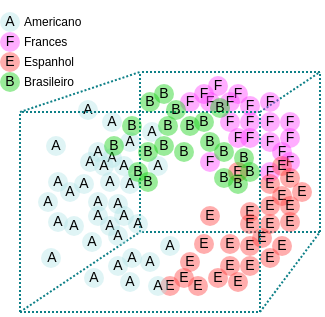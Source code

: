 <mxfile version="13.1.5" type="github">
  <diagram id="vIyfRkFqyBSCbGP6b9RL" name="Page-1">
    <mxGraphModel dx="289" dy="164" grid="1" gridSize="10" guides="1" tooltips="1" connect="1" arrows="1" fold="1" page="1" pageScale="1" pageWidth="827" pageHeight="1169" math="0" shadow="0">
      <root>
        <mxCell id="0" />
        <mxCell id="1" parent="0" />
        <mxCell id="5Xf0QpiWQxK2mgK0G_hX-8" value="" style="endArrow=none;dashed=1;html=1;jumpSize=11;fillColor=#b0e3e6;strokeColor=#0e8088;dashPattern=1 1;strokeWidth=1;" parent="1" edge="1">
          <mxGeometry width="50" height="50" relative="1" as="geometry">
            <mxPoint x="450" y="220" as="sourcePoint" />
            <mxPoint x="450" y="140" as="targetPoint" />
          </mxGeometry>
        </mxCell>
        <mxCell id="5Xf0QpiWQxK2mgK0G_hX-2" value="" style="endArrow=none;dashed=1;html=1;jumpSize=11;fillColor=#b0e3e6;strokeColor=#0e8088;dashPattern=1 1;strokeWidth=1;" parent="1" edge="1">
          <mxGeometry width="50" height="50" relative="1" as="geometry">
            <mxPoint x="390" y="260" as="sourcePoint" />
            <mxPoint x="510" y="260" as="targetPoint" />
          </mxGeometry>
        </mxCell>
        <mxCell id="5Xf0QpiWQxK2mgK0G_hX-3" value="" style="endArrow=none;dashed=1;html=1;jumpSize=11;fillColor=#b0e3e6;strokeColor=#0e8088;dashPattern=1 1;strokeWidth=1;" parent="1" edge="1">
          <mxGeometry width="50" height="50" relative="1" as="geometry">
            <mxPoint x="390" y="260" as="sourcePoint" />
            <mxPoint x="450" y="220" as="targetPoint" />
          </mxGeometry>
        </mxCell>
        <mxCell id="5Xf0QpiWQxK2mgK0G_hX-7" value="" style="endArrow=none;dashed=1;html=1;jumpSize=11;fillColor=#b0e3e6;strokeColor=#0e8088;dashPattern=1 1;strokeWidth=1;" parent="1" edge="1">
          <mxGeometry width="50" height="50" relative="1" as="geometry">
            <mxPoint x="390" y="160" as="sourcePoint" />
            <mxPoint x="450" y="140" as="targetPoint" />
          </mxGeometry>
        </mxCell>
        <mxCell id="5Xf0QpiWQxK2mgK0G_hX-9" value="" style="endArrow=none;dashed=1;html=1;jumpSize=11;fillColor=#b0e3e6;strokeColor=#0e8088;dashPattern=1 1;strokeWidth=1;" parent="1" edge="1">
          <mxGeometry width="50" height="50" relative="1" as="geometry">
            <mxPoint x="540" y="140" as="sourcePoint" />
            <mxPoint x="450" y="140" as="targetPoint" />
          </mxGeometry>
        </mxCell>
        <mxCell id="5Xf0QpiWQxK2mgK0G_hX-10" value="" style="endArrow=none;dashed=1;html=1;jumpSize=11;fillColor=#b0e3e6;strokeColor=#0e8088;dashPattern=1 1;" parent="1" edge="1">
          <mxGeometry width="50" height="50" relative="1" as="geometry">
            <mxPoint x="510" y="160" as="sourcePoint" />
            <mxPoint x="540" y="140" as="targetPoint" />
          </mxGeometry>
        </mxCell>
        <mxCell id="5Xf0QpiWQxK2mgK0G_hX-11" value="" style="endArrow=none;dashed=1;html=1;jumpSize=11;fillColor=#b0e3e6;strokeColor=#0e8088;dashPattern=1 1;strokeWidth=1;" parent="1" edge="1">
          <mxGeometry width="50" height="50" relative="1" as="geometry">
            <mxPoint x="540" y="220" as="sourcePoint" />
            <mxPoint x="450" y="220" as="targetPoint" />
          </mxGeometry>
        </mxCell>
        <mxCell id="5Xf0QpiWQxK2mgK0G_hX-13" value="" style="endArrow=none;dashed=1;html=1;jumpSize=11;fillColor=#b0e3e6;strokeColor=#0e8088;dashPattern=1 1;strokeWidth=1;" parent="1" edge="1">
          <mxGeometry width="50" height="50" relative="1" as="geometry">
            <mxPoint x="510" y="260" as="sourcePoint" />
            <mxPoint x="540" y="220" as="targetPoint" />
          </mxGeometry>
        </mxCell>
        <mxCell id="5Xf0QpiWQxK2mgK0G_hX-16" value="&lt;p style=&quot;text-align: justify ; font-size: 7px&quot;&gt;A&lt;/p&gt;" style="ellipse;whiteSpace=wrap;html=1;aspect=fixed;fillColor=#b0e3e6;strokeColor=none;opacity=40;align=center;horizontal=1;" parent="1" vertex="1">
          <mxGeometry x="380" y="110" width="10" height="10" as="geometry" />
        </mxCell>
        <mxCell id="5Xf0QpiWQxK2mgK0G_hX-17" value="&lt;font style=&quot;font-size: 7px;&quot;&gt;F&lt;/font&gt;" style="ellipse;whiteSpace=wrap;html=1;aspect=fixed;fillColor=#FF33FF;strokeColor=none;opacity=40;horizontal=1;verticalAlign=middle;fontSize=7;" parent="1" vertex="1">
          <mxGeometry x="380" y="120" width="10" height="10" as="geometry" />
        </mxCell>
        <mxCell id="5Xf0QpiWQxK2mgK0G_hX-18" value="&lt;font style=&quot;font-size: 7px;&quot;&gt;E&lt;/font&gt;" style="ellipse;whiteSpace=wrap;html=1;aspect=fixed;fillColor=#FF3333;strokeColor=none;opacity=40;verticalAlign=middle;horizontal=1;fontSize=7;" parent="1" vertex="1">
          <mxGeometry x="380" y="130" width="10" height="10" as="geometry" />
        </mxCell>
        <mxCell id="5Xf0QpiWQxK2mgK0G_hX-19" value="B" style="ellipse;whiteSpace=wrap;html=1;aspect=fixed;fillColor=#00CC00;strokeColor=none;opacity=40;fontSize=7;" parent="1" vertex="1">
          <mxGeometry x="380" y="140" width="10" height="10" as="geometry" />
        </mxCell>
        <mxCell id="5Xf0QpiWQxK2mgK0G_hX-20" value="Americano" style="text;html=1;strokeColor=none;fillColor=none;align=left;verticalAlign=middle;whiteSpace=wrap;rounded=0;opacity=40;fontSize=6;" parent="1" vertex="1">
          <mxGeometry x="390" y="110" width="37" height="10" as="geometry" />
        </mxCell>
        <mxCell id="5Xf0QpiWQxK2mgK0G_hX-21" value="Frances" style="text;html=1;strokeColor=none;fillColor=none;align=left;verticalAlign=middle;whiteSpace=wrap;rounded=0;opacity=40;fontSize=6;" parent="1" vertex="1">
          <mxGeometry x="390" y="120" width="28" height="10" as="geometry" />
        </mxCell>
        <mxCell id="5Xf0QpiWQxK2mgK0G_hX-22" value="Espanhol" style="text;html=1;strokeColor=none;fillColor=none;align=left;verticalAlign=middle;whiteSpace=wrap;rounded=0;opacity=40;fontSize=6;" parent="1" vertex="1">
          <mxGeometry x="390" y="130" width="31" height="10" as="geometry" />
        </mxCell>
        <mxCell id="5Xf0QpiWQxK2mgK0G_hX-23" value="Brasileiro" style="text;html=1;strokeColor=none;fillColor=none;align=left;verticalAlign=middle;whiteSpace=wrap;rounded=0;opacity=40;fontSize=6;" parent="1" vertex="1">
          <mxGeometry x="390" y="140" width="40" height="10" as="geometry" />
        </mxCell>
        <mxCell id="u7fbEdpQ0vw_3mq9TT0k-1" value="&lt;p style=&quot;text-align: justify ; font-size: 7px&quot;&gt;A&lt;/p&gt;" style="ellipse;whiteSpace=wrap;html=1;aspect=fixed;fillColor=#b0e3e6;strokeColor=none;opacity=40;align=center;horizontal=1;" parent="1" vertex="1">
          <mxGeometry x="404" y="210" width="10" height="10" as="geometry" />
        </mxCell>
        <mxCell id="u7fbEdpQ0vw_3mq9TT0k-2" value="&lt;p style=&quot;text-align: justify ; font-size: 7px&quot;&gt;A&lt;/p&gt;" style="ellipse;whiteSpace=wrap;html=1;aspect=fixed;fillColor=#b0e3e6;strokeColor=none;opacity=40;align=center;horizontal=1;" parent="1" vertex="1">
          <mxGeometry x="404" y="190" width="10" height="10" as="geometry" />
        </mxCell>
        <mxCell id="u7fbEdpQ0vw_3mq9TT0k-3" value="&lt;p style=&quot;text-align: justify ; font-size: 7px&quot;&gt;A&lt;/p&gt;" style="ellipse;whiteSpace=wrap;html=1;aspect=fixed;fillColor=#b0e3e6;strokeColor=none;opacity=40;align=center;horizontal=1;" parent="1" vertex="1">
          <mxGeometry x="421" y="220" width="10" height="10" as="geometry" />
        </mxCell>
        <mxCell id="u7fbEdpQ0vw_3mq9TT0k-4" value="&lt;p style=&quot;text-align: justify ; font-size: 7px&quot;&gt;A&lt;/p&gt;" style="ellipse;whiteSpace=wrap;html=1;aspect=fixed;fillColor=#b0e3e6;strokeColor=none;opacity=40;align=center;horizontal=1;" parent="1" vertex="1">
          <mxGeometry x="420" y="180" width="10" height="10" as="geometry" />
        </mxCell>
        <mxCell id="u7fbEdpQ0vw_3mq9TT0k-5" value="&lt;p style=&quot;text-align: justify ; font-size: 7px&quot;&gt;A&lt;/p&gt;" style="ellipse;whiteSpace=wrap;html=1;aspect=fixed;fillColor=#b0e3e6;strokeColor=none;opacity=40;align=center;horizontal=1;" parent="1" vertex="1">
          <mxGeometry x="430" y="190" width="10" height="10" as="geometry" />
        </mxCell>
        <mxCell id="u7fbEdpQ0vw_3mq9TT0k-6" value="&lt;p style=&quot;text-align: justify ; font-size: 7px&quot;&gt;A&lt;/p&gt;" style="ellipse;whiteSpace=wrap;html=1;aspect=fixed;fillColor=#b0e3e6;strokeColor=none;opacity=40;align=center;horizontal=1;" parent="1" vertex="1">
          <mxGeometry x="444" y="211" width="10" height="10" as="geometry" />
        </mxCell>
        <mxCell id="u7fbEdpQ0vw_3mq9TT0k-7" value="&lt;p style=&quot;text-align: justify ; font-size: 7px&quot;&gt;A&lt;/p&gt;" style="ellipse;whiteSpace=wrap;html=1;aspect=fixed;fillColor=#b0e3e6;strokeColor=none;opacity=40;align=center;horizontal=1;" parent="1" vertex="1">
          <mxGeometry x="450" y="230" width="10" height="10" as="geometry" />
        </mxCell>
        <mxCell id="u7fbEdpQ0vw_3mq9TT0k-8" value="&lt;p style=&quot;text-align: justify ; font-size: 7px&quot;&gt;A&lt;/p&gt;" style="ellipse;whiteSpace=wrap;html=1;aspect=fixed;fillColor=#b0e3e6;strokeColor=none;opacity=40;align=center;horizontal=1;" parent="1" vertex="1">
          <mxGeometry x="431" y="160" width="10" height="10" as="geometry" />
        </mxCell>
        <mxCell id="u7fbEdpQ0vw_3mq9TT0k-9" value="&lt;font style=&quot;font-size: 7px;&quot;&gt;F&lt;/font&gt;" style="ellipse;whiteSpace=wrap;html=1;aspect=fixed;fillColor=#FF33FF;strokeColor=none;opacity=40;horizontal=1;verticalAlign=middle;fontSize=7;" parent="1" vertex="1">
          <mxGeometry x="520" y="160" width="10" height="10" as="geometry" />
        </mxCell>
        <mxCell id="u7fbEdpQ0vw_3mq9TT0k-10" value="&lt;font style=&quot;font-size: 7px;&quot;&gt;F&lt;/font&gt;" style="ellipse;whiteSpace=wrap;html=1;aspect=fixed;fillColor=#FF33FF;strokeColor=none;opacity=40;horizontal=1;verticalAlign=middle;fontSize=7;" parent="1" vertex="1">
          <mxGeometry x="510" y="170" width="10" height="10" as="geometry" />
        </mxCell>
        <mxCell id="u7fbEdpQ0vw_3mq9TT0k-11" value="&lt;font style=&quot;font-size: 7px;&quot;&gt;F&lt;/font&gt;" style="ellipse;whiteSpace=wrap;html=1;aspect=fixed;fillColor=#FF33FF;strokeColor=none;opacity=40;horizontal=1;verticalAlign=middle;fontSize=7;" parent="1" vertex="1">
          <mxGeometry x="520" y="180" width="10" height="10" as="geometry" />
        </mxCell>
        <mxCell id="u7fbEdpQ0vw_3mq9TT0k-12" value="&lt;font style=&quot;font-size: 7px;&quot;&gt;F&lt;/font&gt;" style="ellipse;whiteSpace=wrap;html=1;aspect=fixed;fillColor=#FF33FF;strokeColor=none;opacity=40;horizontal=1;verticalAlign=middle;fontSize=7;" parent="1" vertex="1">
          <mxGeometry x="510" y="150" width="10" height="10" as="geometry" />
        </mxCell>
        <mxCell id="u7fbEdpQ0vw_3mq9TT0k-15" value="&lt;font style=&quot;font-size: 7px;&quot;&gt;F&lt;/font&gt;" style="ellipse;whiteSpace=wrap;html=1;aspect=fixed;fillColor=#FF33FF;strokeColor=none;opacity=40;horizontal=1;verticalAlign=middle;fontSize=7;" parent="1" vertex="1">
          <mxGeometry x="490" y="160" width="10" height="10" as="geometry" />
        </mxCell>
        <mxCell id="u7fbEdpQ0vw_3mq9TT0k-16" value="&lt;font style=&quot;font-size: 7px;&quot;&gt;F&lt;/font&gt;" style="ellipse;whiteSpace=wrap;html=1;aspect=fixed;fillColor=#FF33FF;strokeColor=none;opacity=40;horizontal=1;verticalAlign=middle;fontSize=7;" parent="1" vertex="1">
          <mxGeometry x="484" y="142" width="10" height="10" as="geometry" />
        </mxCell>
        <mxCell id="u7fbEdpQ0vw_3mq9TT0k-17" value="&lt;font style=&quot;font-size: 7px;&quot;&gt;F&lt;/font&gt;" style="ellipse;whiteSpace=wrap;html=1;aspect=fixed;fillColor=#FF33FF;strokeColor=none;opacity=40;horizontal=1;verticalAlign=middle;fontSize=7;" parent="1" vertex="1">
          <mxGeometry x="470" y="150" width="10" height="10" as="geometry" />
        </mxCell>
        <mxCell id="u7fbEdpQ0vw_3mq9TT0k-18" value="&lt;font style=&quot;font-size: 7px;&quot;&gt;F&lt;/font&gt;" style="ellipse;whiteSpace=wrap;html=1;aspect=fixed;fillColor=#FF33FF;strokeColor=none;opacity=40;horizontal=1;verticalAlign=middle;fontSize=7;" parent="1" vertex="1">
          <mxGeometry x="494" y="146" width="10" height="10" as="geometry" />
        </mxCell>
        <mxCell id="u7fbEdpQ0vw_3mq9TT0k-19" value="&lt;font style=&quot;font-size: 7px;&quot;&gt;F&lt;/font&gt;" style="ellipse;whiteSpace=wrap;html=1;aspect=fixed;fillColor=#FF33FF;strokeColor=none;opacity=40;horizontal=1;verticalAlign=middle;fontSize=7;" parent="1" vertex="1">
          <mxGeometry x="480" y="180" width="10" height="10" as="geometry" />
        </mxCell>
        <mxCell id="u7fbEdpQ0vw_3mq9TT0k-20" value="&lt;p style=&quot;text-align: justify ; font-size: 7px&quot;&gt;A&lt;/p&gt;" style="ellipse;whiteSpace=wrap;html=1;aspect=fixed;fillColor=#b0e3e6;strokeColor=none;opacity=40;align=center;horizontal=1;" parent="1" vertex="1">
          <mxGeometry x="417" y="191" width="10" height="10" as="geometry" />
        </mxCell>
        <mxCell id="u7fbEdpQ0vw_3mq9TT0k-21" value="&lt;p style=&quot;text-align: justify ; font-size: 7px&quot;&gt;A&lt;/p&gt;" style="ellipse;whiteSpace=wrap;html=1;aspect=fixed;fillColor=#b0e3e6;strokeColor=none;opacity=40;align=center;horizontal=1;" parent="1" vertex="1">
          <mxGeometry x="410" y="195" width="10" height="10" as="geometry" />
        </mxCell>
        <mxCell id="u7fbEdpQ0vw_3mq9TT0k-22" value="&lt;p style=&quot;text-align: justify ; font-size: 7px&quot;&gt;A&lt;/p&gt;" style="ellipse;whiteSpace=wrap;html=1;aspect=fixed;fillColor=#b0e3e6;strokeColor=none;opacity=40;align=center;horizontal=1;" parent="1" vertex="1">
          <mxGeometry x="424" y="200" width="10" height="10" as="geometry" />
        </mxCell>
        <mxCell id="u7fbEdpQ0vw_3mq9TT0k-23" value="&lt;p style=&quot;text-align: justify ; font-size: 7px&quot;&gt;A&lt;/p&gt;" style="ellipse;whiteSpace=wrap;html=1;aspect=fixed;fillColor=#b0e3e6;strokeColor=none;opacity=40;align=center;horizontal=1;" parent="1" vertex="1">
          <mxGeometry x="431" y="178" width="10" height="10" as="geometry" />
        </mxCell>
        <mxCell id="u7fbEdpQ0vw_3mq9TT0k-24" value="&lt;p style=&quot;text-align: justify ; font-size: 7px&quot;&gt;A&lt;/p&gt;" style="ellipse;whiteSpace=wrap;html=1;aspect=fixed;fillColor=#b0e3e6;strokeColor=none;opacity=40;align=center;horizontal=1;" parent="1" vertex="1">
          <mxGeometry x="403" y="172" width="10" height="10" as="geometry" />
        </mxCell>
        <mxCell id="u7fbEdpQ0vw_3mq9TT0k-25" value="&lt;p style=&quot;text-align: justify ; font-size: 7px&quot;&gt;A&lt;/p&gt;" style="ellipse;whiteSpace=wrap;html=1;aspect=fixed;fillColor=#b0e3e6;strokeColor=none;opacity=40;align=center;horizontal=1;" parent="1" vertex="1">
          <mxGeometry x="419" y="154" width="10" height="10" as="geometry" />
        </mxCell>
        <mxCell id="u7fbEdpQ0vw_3mq9TT0k-26" value="&lt;p style=&quot;text-align: justify ; font-size: 7px&quot;&gt;A&lt;/p&gt;" style="ellipse;whiteSpace=wrap;html=1;aspect=fixed;fillColor=#b0e3e6;strokeColor=none;opacity=40;align=center;horizontal=1;" parent="1" vertex="1">
          <mxGeometry x="412" y="212" width="10" height="10" as="geometry" />
        </mxCell>
        <mxCell id="u7fbEdpQ0vw_3mq9TT0k-27" value="&lt;p style=&quot;text-align: justify ; font-size: 7px&quot;&gt;A&lt;/p&gt;" style="ellipse;whiteSpace=wrap;html=1;aspect=fixed;fillColor=#b0e3e6;strokeColor=none;opacity=40;align=center;horizontal=1;" parent="1" vertex="1">
          <mxGeometry x="422" y="238" width="10" height="10" as="geometry" />
        </mxCell>
        <mxCell id="u7fbEdpQ0vw_3mq9TT0k-28" value="&lt;p style=&quot;text-align: justify ; font-size: 7px&quot;&gt;A&lt;/p&gt;" style="ellipse;whiteSpace=wrap;html=1;aspect=fixed;fillColor=#b0e3e6;strokeColor=none;opacity=40;align=center;horizontal=1;" parent="1" vertex="1">
          <mxGeometry x="430" y="212" width="10" height="10" as="geometry" />
        </mxCell>
        <mxCell id="u7fbEdpQ0vw_3mq9TT0k-29" value="&lt;p style=&quot;text-align: justify ; font-size: 7px&quot;&gt;A&lt;/p&gt;" style="ellipse;whiteSpace=wrap;html=1;aspect=fixed;fillColor=#b0e3e6;strokeColor=none;opacity=40;align=center;horizontal=1;" parent="1" vertex="1">
          <mxGeometry x="434" y="201" width="10" height="10" as="geometry" />
        </mxCell>
        <mxCell id="u7fbEdpQ0vw_3mq9TT0k-30" value="&lt;p style=&quot;text-align: justify ; font-size: 7px&quot;&gt;A&lt;/p&gt;" style="ellipse;whiteSpace=wrap;html=1;aspect=fixed;fillColor=#b0e3e6;strokeColor=none;opacity=40;align=center;horizontal=1;" parent="1" vertex="1">
          <mxGeometry x="460" y="222" width="10" height="10" as="geometry" />
        </mxCell>
        <mxCell id="u7fbEdpQ0vw_3mq9TT0k-31" value="&lt;p style=&quot;text-align: justify ; font-size: 7px&quot;&gt;A&lt;/p&gt;" style="ellipse;whiteSpace=wrap;html=1;aspect=fixed;fillColor=#b0e3e6;strokeColor=none;opacity=40;align=center;horizontal=1;" parent="1" vertex="1">
          <mxGeometry x="441" y="228" width="10" height="10" as="geometry" />
        </mxCell>
        <mxCell id="u7fbEdpQ0vw_3mq9TT0k-32" value="&lt;p style=&quot;text-align: justify ; font-size: 7px&quot;&gt;A&lt;/p&gt;" style="ellipse;whiteSpace=wrap;html=1;aspect=fixed;fillColor=#b0e3e6;strokeColor=none;opacity=40;align=center;horizontal=1;" parent="1" vertex="1">
          <mxGeometry x="440" y="240" width="10" height="10" as="geometry" />
        </mxCell>
        <mxCell id="u7fbEdpQ0vw_3mq9TT0k-33" value="&lt;p style=&quot;text-align: justify ; font-size: 7px&quot;&gt;A&lt;/p&gt;" style="ellipse;whiteSpace=wrap;html=1;aspect=fixed;fillColor=#b0e3e6;strokeColor=none;opacity=40;align=center;horizontal=1;" parent="1" vertex="1">
          <mxGeometry x="400.5" y="228" width="10" height="10" as="geometry" />
        </mxCell>
        <mxCell id="uItk3ekBm94GmBKI9teM-1" value="&lt;font style=&quot;font-size: 7px;&quot;&gt;F&lt;/font&gt;" style="ellipse;whiteSpace=wrap;html=1;aspect=fixed;fillColor=#FF33FF;strokeColor=none;opacity=40;horizontal=1;verticalAlign=middle;fontSize=7;" vertex="1" parent="1">
          <mxGeometry x="490" y="150" width="10" height="10" as="geometry" />
        </mxCell>
        <mxCell id="uItk3ekBm94GmBKI9teM-2" value="&lt;font style=&quot;font-size: 7px;&quot;&gt;F&lt;/font&gt;" style="ellipse;whiteSpace=wrap;html=1;aspect=fixed;fillColor=#FF33FF;strokeColor=none;opacity=40;horizontal=1;verticalAlign=middle;fontSize=7;" vertex="1" parent="1">
          <mxGeometry x="500" y="152" width="10" height="10" as="geometry" />
        </mxCell>
        <mxCell id="uItk3ekBm94GmBKI9teM-3" value="&lt;font style=&quot;font-size: 7px;&quot;&gt;F&lt;/font&gt;" style="ellipse;whiteSpace=wrap;html=1;aspect=fixed;fillColor=#FF33FF;strokeColor=none;opacity=40;horizontal=1;verticalAlign=middle;fontSize=7;" vertex="1" parent="1">
          <mxGeometry x="510" y="160" width="10" height="10" as="geometry" />
        </mxCell>
        <mxCell id="uItk3ekBm94GmBKI9teM-4" value="&lt;font style=&quot;font-size: 7px;&quot;&gt;F&lt;/font&gt;" style="ellipse;whiteSpace=wrap;html=1;aspect=fixed;fillColor=#FF33FF;strokeColor=none;opacity=40;horizontal=1;verticalAlign=middle;fontSize=7;" vertex="1" parent="1">
          <mxGeometry x="500" y="160" width="10" height="10" as="geometry" />
        </mxCell>
        <mxCell id="uItk3ekBm94GmBKI9teM-5" value="&lt;font style=&quot;font-size: 7px;&quot;&gt;F&lt;/font&gt;" style="ellipse;whiteSpace=wrap;html=1;aspect=fixed;fillColor=#FF33FF;strokeColor=none;opacity=40;horizontal=1;verticalAlign=middle;fontSize=7;" vertex="1" parent="1">
          <mxGeometry x="520" y="168" width="10" height="10" as="geometry" />
        </mxCell>
        <mxCell id="uItk3ekBm94GmBKI9teM-6" value="&lt;font style=&quot;font-size: 7px;&quot;&gt;F&lt;/font&gt;" style="ellipse;whiteSpace=wrap;html=1;aspect=fixed;fillColor=#FF33FF;strokeColor=none;opacity=40;horizontal=1;verticalAlign=middle;fontSize=7;" vertex="1" parent="1">
          <mxGeometry x="494" y="168" width="10" height="10" as="geometry" />
        </mxCell>
        <mxCell id="uItk3ekBm94GmBKI9teM-7" value="&lt;font style=&quot;font-size: 7px;&quot;&gt;F&lt;/font&gt;" style="ellipse;whiteSpace=wrap;html=1;aspect=fixed;fillColor=#FF33FF;strokeColor=none;opacity=40;horizontal=1;verticalAlign=middle;fontSize=7;" vertex="1" parent="1">
          <mxGeometry x="500" y="168" width="10" height="10" as="geometry" />
        </mxCell>
        <mxCell id="uItk3ekBm94GmBKI9teM-8" value="&lt;font style=&quot;font-size: 7px;&quot;&gt;F&lt;/font&gt;" style="ellipse;whiteSpace=wrap;html=1;aspect=fixed;fillColor=#FF33FF;strokeColor=none;opacity=40;horizontal=1;verticalAlign=middle;fontSize=7;" vertex="1" parent="1">
          <mxGeometry x="516" y="175" width="10" height="10" as="geometry" />
        </mxCell>
        <mxCell id="uItk3ekBm94GmBKI9teM-9" value="&lt;font style=&quot;font-size: 7px;&quot;&gt;F&lt;/font&gt;" style="ellipse;whiteSpace=wrap;html=1;aspect=fixed;fillColor=#FF33FF;strokeColor=none;opacity=40;horizontal=1;verticalAlign=middle;fontSize=7;" vertex="1" parent="1">
          <mxGeometry x="510" y="185" width="10" height="10" as="geometry" />
        </mxCell>
        <mxCell id="uItk3ekBm94GmBKI9teM-10" value="&lt;font style=&quot;font-size: 7px;&quot;&gt;F&lt;/font&gt;" style="ellipse;whiteSpace=wrap;html=1;aspect=fixed;fillColor=#FF33FF;strokeColor=none;opacity=40;horizontal=1;verticalAlign=middle;fontSize=7;" vertex="1" parent="1">
          <mxGeometry x="480" y="150" width="10" height="10" as="geometry" />
        </mxCell>
        <mxCell id="uItk3ekBm94GmBKI9teM-11" value="&lt;font style=&quot;font-size: 7px;&quot;&gt;F&lt;/font&gt;" style="ellipse;whiteSpace=wrap;html=1;aspect=fixed;fillColor=#FF33FF;strokeColor=none;opacity=40;horizontal=1;verticalAlign=middle;fontSize=7;" vertex="1" parent="1">
          <mxGeometry x="477" y="146" width="10" height="10" as="geometry" />
        </mxCell>
        <mxCell id="5Xf0QpiWQxK2mgK0G_hX-12" value="" style="endArrow=none;dashed=1;html=1;jumpSize=11;fillColor=#b0e3e6;strokeColor=#0e8088;dashPattern=1 1;strokeWidth=1;" parent="1" edge="1">
          <mxGeometry width="50" height="50" relative="1" as="geometry">
            <mxPoint x="540" y="220" as="sourcePoint" />
            <mxPoint x="540" y="140" as="targetPoint" />
          </mxGeometry>
        </mxCell>
        <mxCell id="5Xf0QpiWQxK2mgK0G_hX-1" value="" style="endArrow=none;dashed=1;html=1;jumpSize=11;fillColor=#b0e3e6;strokeColor=#0e8088;dashPattern=1 1;strokeWidth=1;" parent="1" edge="1">
          <mxGeometry width="50" height="50" relative="1" as="geometry">
            <mxPoint x="390" y="260" as="sourcePoint" />
            <mxPoint x="390" y="160" as="targetPoint" />
          </mxGeometry>
        </mxCell>
        <mxCell id="uItk3ekBm94GmBKI9teM-13" value="&lt;p style=&quot;text-align: justify ; font-size: 7px&quot;&gt;A&lt;/p&gt;" style="ellipse;whiteSpace=wrap;html=1;aspect=fixed;fillColor=#b0e3e6;strokeColor=none;opacity=40;align=center;horizontal=1;" vertex="1" parent="1">
          <mxGeometry x="424" y="175" width="10" height="10" as="geometry" />
        </mxCell>
        <mxCell id="uItk3ekBm94GmBKI9teM-14" value="&lt;p style=&quot;text-align: justify ; font-size: 7px&quot;&gt;A&lt;/p&gt;" style="ellipse;whiteSpace=wrap;html=1;aspect=fixed;fillColor=#b0e3e6;strokeColor=none;opacity=40;align=center;horizontal=1;" vertex="1" parent="1">
          <mxGeometry x="440" y="191" width="10" height="10" as="geometry" />
        </mxCell>
        <mxCell id="uItk3ekBm94GmBKI9teM-15" value="&lt;p style=&quot;text-align: justify ; font-size: 7px&quot;&gt;A&lt;/p&gt;" style="ellipse;whiteSpace=wrap;html=1;aspect=fixed;fillColor=#b0e3e6;strokeColor=none;opacity=40;align=center;horizontal=1;" vertex="1" parent="1">
          <mxGeometry x="437" y="207" width="10" height="10" as="geometry" />
        </mxCell>
        <mxCell id="uItk3ekBm94GmBKI9teM-16" value="&lt;p style=&quot;text-align: justify ; font-size: 7px&quot;&gt;A&lt;/p&gt;" style="ellipse;whiteSpace=wrap;html=1;aspect=fixed;fillColor=#b0e3e6;strokeColor=none;opacity=40;align=center;horizontal=1;" vertex="1" parent="1">
          <mxGeometry x="424" y="207" width="10" height="10" as="geometry" />
        </mxCell>
        <mxCell id="uItk3ekBm94GmBKI9teM-17" value="&lt;font style=&quot;font-size: 7px;&quot;&gt;E&lt;/font&gt;" style="ellipse;whiteSpace=wrap;html=1;aspect=fixed;fillColor=#FF3333;strokeColor=none;opacity=40;verticalAlign=middle;horizontal=1;fontSize=7;" vertex="1" parent="1">
          <mxGeometry x="520" y="188" width="10" height="10" as="geometry" />
        </mxCell>
        <mxCell id="uItk3ekBm94GmBKI9teM-18" value="&lt;font style=&quot;font-size: 7px;&quot;&gt;E&lt;/font&gt;" style="ellipse;whiteSpace=wrap;html=1;aspect=fixed;fillColor=#FF3333;strokeColor=none;opacity=40;verticalAlign=middle;horizontal=1;fontSize=7;" vertex="1" parent="1">
          <mxGeometry x="516" y="182" width="10" height="10" as="geometry" />
        </mxCell>
        <mxCell id="uItk3ekBm94GmBKI9teM-19" value="&lt;font style=&quot;font-size: 7px;&quot;&gt;E&lt;/font&gt;" style="ellipse;whiteSpace=wrap;html=1;aspect=fixed;fillColor=#FF3333;strokeColor=none;opacity=40;verticalAlign=middle;horizontal=1;fontSize=7;" vertex="1" parent="1">
          <mxGeometry x="516" y="197" width="10" height="10" as="geometry" />
        </mxCell>
        <mxCell id="uItk3ekBm94GmBKI9teM-20" value="&lt;font style=&quot;font-size: 7px;&quot;&gt;E&lt;/font&gt;" style="ellipse;whiteSpace=wrap;html=1;aspect=fixed;fillColor=#FF3333;strokeColor=none;opacity=40;verticalAlign=middle;horizontal=1;fontSize=7;" vertex="1" parent="1">
          <mxGeometry x="510" y="191" width="10" height="10" as="geometry" />
        </mxCell>
        <mxCell id="uItk3ekBm94GmBKI9teM-23" value="&lt;font style=&quot;font-size: 7px;&quot;&gt;E&lt;/font&gt;" style="ellipse;whiteSpace=wrap;html=1;aspect=fixed;fillColor=#FF3333;strokeColor=none;opacity=40;verticalAlign=middle;horizontal=1;fontSize=7;" vertex="1" parent="1">
          <mxGeometry x="510" y="202" width="10" height="10" as="geometry" />
        </mxCell>
        <mxCell id="uItk3ekBm94GmBKI9teM-24" value="&lt;font style=&quot;font-size: 7px;&quot;&gt;E&lt;/font&gt;" style="ellipse;whiteSpace=wrap;html=1;aspect=fixed;fillColor=#FF3333;strokeColor=none;opacity=40;verticalAlign=middle;horizontal=1;fontSize=7;" vertex="1" parent="1">
          <mxGeometry x="500" y="205" width="10" height="10" as="geometry" />
        </mxCell>
        <mxCell id="uItk3ekBm94GmBKI9teM-25" value="&lt;font style=&quot;font-size: 7px;&quot;&gt;E&lt;/font&gt;" style="ellipse;whiteSpace=wrap;html=1;aspect=fixed;fillColor=#FF3333;strokeColor=none;opacity=40;verticalAlign=middle;horizontal=1;fontSize=7;" vertex="1" parent="1">
          <mxGeometry x="526" y="195" width="10" height="10" as="geometry" />
        </mxCell>
        <mxCell id="uItk3ekBm94GmBKI9teM-26" value="&lt;font style=&quot;font-size: 7px;&quot;&gt;E&lt;/font&gt;" style="ellipse;whiteSpace=wrap;html=1;aspect=fixed;fillColor=#FF3333;strokeColor=none;opacity=40;verticalAlign=middle;horizontal=1;fontSize=7;" vertex="1" parent="1">
          <mxGeometry x="520" y="202" width="10" height="10" as="geometry" />
        </mxCell>
        <mxCell id="uItk3ekBm94GmBKI9teM-27" value="&lt;font style=&quot;font-size: 7px;&quot;&gt;E&lt;/font&gt;" style="ellipse;whiteSpace=wrap;html=1;aspect=fixed;fillColor=#FF3333;strokeColor=none;opacity=40;verticalAlign=middle;horizontal=1;fontSize=7;" vertex="1" parent="1">
          <mxGeometry x="494" y="240" width="10" height="10" as="geometry" />
        </mxCell>
        <mxCell id="uItk3ekBm94GmBKI9teM-28" value="&lt;font style=&quot;font-size: 7px;&quot;&gt;E&lt;/font&gt;" style="ellipse;whiteSpace=wrap;html=1;aspect=fixed;fillColor=#FF3333;strokeColor=none;opacity=40;verticalAlign=middle;horizontal=1;fontSize=7;" vertex="1" parent="1">
          <mxGeometry x="490" y="221" width="10" height="10" as="geometry" />
        </mxCell>
        <mxCell id="uItk3ekBm94GmBKI9teM-29" value="&lt;font style=&quot;font-size: 7px;&quot;&gt;E&lt;/font&gt;" style="ellipse;whiteSpace=wrap;html=1;aspect=fixed;fillColor=#FF3333;strokeColor=none;opacity=40;verticalAlign=middle;horizontal=1;fontSize=7;" vertex="1" parent="1">
          <mxGeometry x="516" y="222" width="10" height="10" as="geometry" />
        </mxCell>
        <mxCell id="uItk3ekBm94GmBKI9teM-30" value="&lt;font style=&quot;font-size: 7px;&quot;&gt;E&lt;/font&gt;" style="ellipse;whiteSpace=wrap;html=1;aspect=fixed;fillColor=#FF3333;strokeColor=none;opacity=40;verticalAlign=middle;horizontal=1;fontSize=7;" vertex="1" parent="1">
          <mxGeometry x="510" y="228" width="10" height="10" as="geometry" />
        </mxCell>
        <mxCell id="uItk3ekBm94GmBKI9teM-31" value="&lt;font style=&quot;font-size: 7px;&quot;&gt;E&lt;/font&gt;" style="ellipse;whiteSpace=wrap;html=1;aspect=fixed;fillColor=#FF3333;strokeColor=none;opacity=40;verticalAlign=middle;horizontal=1;fontSize=7;" vertex="1" parent="1">
          <mxGeometry x="510" y="211" width="10" height="10" as="geometry" />
        </mxCell>
        <mxCell id="uItk3ekBm94GmBKI9teM-32" value="&lt;font style=&quot;font-size: 7px;&quot;&gt;E&lt;/font&gt;" style="ellipse;whiteSpace=wrap;html=1;aspect=fixed;fillColor=#FF3333;strokeColor=none;opacity=40;verticalAlign=middle;horizontal=1;fontSize=7;" vertex="1" parent="1">
          <mxGeometry x="520" y="210" width="10" height="10" as="geometry" />
        </mxCell>
        <mxCell id="uItk3ekBm94GmBKI9teM-33" value="&lt;font style=&quot;font-size: 7px;&quot;&gt;E&lt;/font&gt;" style="ellipse;whiteSpace=wrap;html=1;aspect=fixed;fillColor=#FF3333;strokeColor=none;opacity=40;verticalAlign=middle;horizontal=1;fontSize=7;" vertex="1" parent="1">
          <mxGeometry x="500" y="211" width="10" height="10" as="geometry" />
        </mxCell>
        <mxCell id="uItk3ekBm94GmBKI9teM-34" value="&lt;font style=&quot;font-size: 7px;&quot;&gt;E&lt;/font&gt;" style="ellipse;whiteSpace=wrap;html=1;aspect=fixed;fillColor=#FF3333;strokeColor=none;opacity=40;verticalAlign=middle;horizontal=1;fontSize=7;" vertex="1" parent="1">
          <mxGeometry x="500" y="222" width="10" height="10" as="geometry" />
        </mxCell>
        <mxCell id="uItk3ekBm94GmBKI9teM-35" value="&lt;font style=&quot;font-size: 7px;&quot;&gt;E&lt;/font&gt;" style="ellipse;whiteSpace=wrap;html=1;aspect=fixed;fillColor=#FF3333;strokeColor=none;opacity=40;verticalAlign=middle;horizontal=1;fontSize=7;" vertex="1" parent="1">
          <mxGeometry x="500" y="232" width="10" height="10" as="geometry" />
        </mxCell>
        <mxCell id="uItk3ekBm94GmBKI9teM-36" value="&lt;font style=&quot;font-size: 7px;&quot;&gt;E&lt;/font&gt;" style="ellipse;whiteSpace=wrap;html=1;aspect=fixed;fillColor=#FF3333;strokeColor=none;opacity=40;verticalAlign=middle;horizontal=1;fontSize=7;" vertex="1" parent="1">
          <mxGeometry x="506" y="218" width="10" height="10" as="geometry" />
        </mxCell>
        <mxCell id="uItk3ekBm94GmBKI9teM-37" value="&lt;font style=&quot;font-size: 7px;&quot;&gt;E&lt;/font&gt;" style="ellipse;whiteSpace=wrap;html=1;aspect=fixed;fillColor=#FF3333;strokeColor=none;opacity=40;verticalAlign=middle;horizontal=1;fontSize=7;" vertex="1" parent="1">
          <mxGeometry x="490" y="232" width="10" height="10" as="geometry" />
        </mxCell>
        <mxCell id="uItk3ekBm94GmBKI9teM-39" value="&lt;font style=&quot;font-size: 7px;&quot;&gt;E&lt;/font&gt;" style="ellipse;whiteSpace=wrap;html=1;aspect=fixed;fillColor=#FF3333;strokeColor=none;opacity=40;verticalAlign=middle;horizontal=1;fontSize=7;" vertex="1" parent="1">
          <mxGeometry x="484" y="238" width="10" height="10" as="geometry" />
        </mxCell>
        <mxCell id="uItk3ekBm94GmBKI9teM-12" value="" style="endArrow=none;dashed=1;html=1;jumpSize=11;fillColor=#b0e3e6;strokeColor=#0e8088;dashPattern=1 1;strokeWidth=1;" edge="1" parent="1">
          <mxGeometry width="50" height="50" relative="1" as="geometry">
            <mxPoint x="510" y="260" as="sourcePoint" />
            <mxPoint x="510" y="160" as="targetPoint" />
          </mxGeometry>
        </mxCell>
        <mxCell id="uItk3ekBm94GmBKI9teM-40" value="&lt;font style=&quot;font-size: 7px;&quot;&gt;E&lt;/font&gt;" style="ellipse;whiteSpace=wrap;html=1;aspect=fixed;fillColor=#FF3333;strokeColor=none;opacity=40;verticalAlign=middle;horizontal=1;fontSize=7;" vertex="1" parent="1">
          <mxGeometry x="470" y="230" width="10" height="10" as="geometry" />
        </mxCell>
        <mxCell id="uItk3ekBm94GmBKI9teM-41" value="&lt;font style=&quot;font-size: 7px;&quot;&gt;E&lt;/font&gt;" style="ellipse;whiteSpace=wrap;html=1;aspect=fixed;fillColor=#FF3333;strokeColor=none;opacity=40;verticalAlign=middle;horizontal=1;fontSize=7;" vertex="1" parent="1">
          <mxGeometry x="477" y="221" width="10" height="10" as="geometry" />
        </mxCell>
        <mxCell id="uItk3ekBm94GmBKI9teM-42" value="&lt;font style=&quot;font-size: 7px;&quot;&gt;E&lt;/font&gt;" style="ellipse;whiteSpace=wrap;html=1;aspect=fixed;fillColor=#FF3333;strokeColor=none;opacity=40;verticalAlign=middle;horizontal=1;fontSize=7;" vertex="1" parent="1">
          <mxGeometry x="474" y="242" width="10" height="10" as="geometry" />
        </mxCell>
        <mxCell id="uItk3ekBm94GmBKI9teM-43" value="&lt;font style=&quot;font-size: 7px;&quot;&gt;E&lt;/font&gt;" style="ellipse;whiteSpace=wrap;html=1;aspect=fixed;fillColor=#FF3333;strokeColor=none;opacity=40;verticalAlign=middle;horizontal=1;fontSize=7;" vertex="1" parent="1">
          <mxGeometry x="460" y="242" width="10" height="10" as="geometry" />
        </mxCell>
        <mxCell id="uItk3ekBm94GmBKI9teM-44" value="&lt;font style=&quot;font-size: 7px;&quot;&gt;E&lt;/font&gt;" style="ellipse;whiteSpace=wrap;html=1;aspect=fixed;fillColor=#FF3333;strokeColor=none;opacity=40;verticalAlign=middle;horizontal=1;fontSize=7;" vertex="1" parent="1">
          <mxGeometry x="467" y="238" width="10" height="10" as="geometry" />
        </mxCell>
        <mxCell id="uItk3ekBm94GmBKI9teM-45" value="&lt;font style=&quot;font-size: 7px;&quot;&gt;E&lt;/font&gt;" style="ellipse;whiteSpace=wrap;html=1;aspect=fixed;fillColor=#FF3333;strokeColor=none;opacity=40;verticalAlign=middle;horizontal=1;fontSize=7;" vertex="1" parent="1">
          <mxGeometry x="494" y="185" width="10" height="10" as="geometry" />
        </mxCell>
        <mxCell id="uItk3ekBm94GmBKI9teM-46" value="&lt;font style=&quot;font-size: 7px;&quot;&gt;E&lt;/font&gt;" style="ellipse;whiteSpace=wrap;html=1;aspect=fixed;fillColor=#FF3333;strokeColor=none;opacity=40;verticalAlign=middle;horizontal=1;fontSize=7;" vertex="1" parent="1">
          <mxGeometry x="480" y="207" width="10" height="10" as="geometry" />
        </mxCell>
        <mxCell id="uItk3ekBm94GmBKI9teM-47" value="&lt;p style=&quot;text-align: justify ; font-size: 7px&quot;&gt;A&lt;/p&gt;" style="ellipse;whiteSpace=wrap;html=1;aspect=fixed;fillColor=#b0e3e6;strokeColor=none;opacity=40;align=center;horizontal=1;" vertex="1" parent="1">
          <mxGeometry x="437" y="182" width="10" height="10" as="geometry" />
        </mxCell>
        <mxCell id="uItk3ekBm94GmBKI9teM-48" value="&lt;p style=&quot;text-align: justify ; font-size: 7px&quot;&gt;A&lt;/p&gt;" style="ellipse;whiteSpace=wrap;html=1;aspect=fixed;fillColor=#b0e3e6;strokeColor=none;opacity=40;align=center;horizontal=1;" vertex="1" parent="1">
          <mxGeometry x="427" y="182" width="10" height="10" as="geometry" />
        </mxCell>
        <mxCell id="uItk3ekBm94GmBKI9teM-49" value="&lt;p style=&quot;text-align: justify ; font-size: 7px&quot;&gt;A&lt;/p&gt;" style="ellipse;whiteSpace=wrap;html=1;aspect=fixed;fillColor=#b0e3e6;strokeColor=none;opacity=40;align=center;horizontal=1;" vertex="1" parent="1">
          <mxGeometry x="454" y="182" width="10" height="10" as="geometry" />
        </mxCell>
        <mxCell id="5Xf0QpiWQxK2mgK0G_hX-6" value="" style="endArrow=none;html=1;jumpSize=11;fillColor=#b0e3e6;strokeColor=#0e8088;dashed=1;dashPattern=1 1;" parent="1" edge="1">
          <mxGeometry width="50" height="50" relative="1" as="geometry">
            <mxPoint x="510" y="160" as="sourcePoint" />
            <mxPoint x="390" y="160" as="targetPoint" />
          </mxGeometry>
        </mxCell>
        <mxCell id="uItk3ekBm94GmBKI9teM-51" value="&lt;p style=&quot;text-align: justify ; font-size: 7px&quot;&gt;A&lt;/p&gt;" style="ellipse;whiteSpace=wrap;html=1;aspect=fixed;fillColor=#b0e3e6;strokeColor=none;opacity=40;align=center;horizontal=1;" vertex="1" parent="1">
          <mxGeometry x="399" y="200" width="10" height="10" as="geometry" />
        </mxCell>
        <mxCell id="uItk3ekBm94GmBKI9teM-52" value="&lt;p style=&quot;text-align: justify ; font-size: 7px&quot;&gt;A&lt;/p&gt;" style="ellipse;whiteSpace=wrap;html=1;aspect=fixed;fillColor=#b0e3e6;strokeColor=none;opacity=40;align=center;horizontal=1;" vertex="1" parent="1">
          <mxGeometry x="434" y="232" width="10" height="10" as="geometry" />
        </mxCell>
        <mxCell id="uItk3ekBm94GmBKI9teM-53" value="&lt;p style=&quot;text-align: justify ; font-size: 7px&quot;&gt;A&lt;/p&gt;" style="ellipse;whiteSpace=wrap;html=1;aspect=fixed;fillColor=#b0e3e6;strokeColor=none;opacity=40;align=center;horizontal=1;" vertex="1" parent="1">
          <mxGeometry x="451" y="165" width="10" height="10" as="geometry" />
        </mxCell>
        <mxCell id="uItk3ekBm94GmBKI9teM-54" value="&lt;p style=&quot;text-align: justify ; font-size: 7px&quot;&gt;A&lt;/p&gt;" style="ellipse;whiteSpace=wrap;html=1;aspect=fixed;fillColor=#b0e3e6;strokeColor=none;opacity=40;align=center;horizontal=1;" vertex="1" parent="1">
          <mxGeometry x="440" y="170" width="10" height="10" as="geometry" />
        </mxCell>
        <mxCell id="uItk3ekBm94GmBKI9teM-55" value="&lt;p style=&quot;text-align: justify ; font-size: 7px&quot;&gt;A&lt;/p&gt;" style="ellipse;whiteSpace=wrap;html=1;aspect=fixed;fillColor=#b0e3e6;strokeColor=none;opacity=40;align=center;horizontal=1;" vertex="1" parent="1">
          <mxGeometry x="434" y="217" width="10" height="10" as="geometry" />
        </mxCell>
        <mxCell id="uItk3ekBm94GmBKI9teM-56" value="&lt;p style=&quot;text-align: justify ; font-size: 7px&quot;&gt;A&lt;/p&gt;" style="ellipse;whiteSpace=wrap;html=1;aspect=fixed;fillColor=#b0e3e6;strokeColor=none;opacity=40;align=center;horizontal=1;" vertex="1" parent="1">
          <mxGeometry x="454" y="242" width="10" height="10" as="geometry" />
        </mxCell>
        <mxCell id="uItk3ekBm94GmBKI9teM-57" value="B" style="ellipse;whiteSpace=wrap;html=1;aspect=fixed;fillColor=#00CC00;strokeColor=none;opacity=40;fontSize=7;" vertex="1" parent="1">
          <mxGeometry x="457" y="146" width="10" height="10" as="geometry" />
        </mxCell>
        <mxCell id="uItk3ekBm94GmBKI9teM-58" value="B" style="ellipse;whiteSpace=wrap;html=1;aspect=fixed;fillColor=#00CC00;strokeColor=none;opacity=40;fontSize=7;" vertex="1" parent="1">
          <mxGeometry x="463" y="154" width="10" height="10" as="geometry" />
        </mxCell>
        <mxCell id="uItk3ekBm94GmBKI9teM-59" value="B" style="ellipse;whiteSpace=wrap;html=1;aspect=fixed;fillColor=#00CC00;strokeColor=none;opacity=40;fontSize=7;" vertex="1" parent="1">
          <mxGeometry x="459" y="162" width="10" height="10" as="geometry" />
        </mxCell>
        <mxCell id="uItk3ekBm94GmBKI9teM-60" value="B" style="ellipse;whiteSpace=wrap;html=1;aspect=fixed;fillColor=#00CC00;strokeColor=none;opacity=40;fontSize=7;" vertex="1" parent="1">
          <mxGeometry x="477" y="160" width="10" height="10" as="geometry" />
        </mxCell>
        <mxCell id="uItk3ekBm94GmBKI9teM-61" value="B" style="ellipse;whiteSpace=wrap;html=1;aspect=fixed;fillColor=#00CC00;strokeColor=none;opacity=40;fontSize=7;" vertex="1" parent="1">
          <mxGeometry x="480" y="170" width="10" height="10" as="geometry" />
        </mxCell>
        <mxCell id="uItk3ekBm94GmBKI9teM-62" value="B" style="ellipse;whiteSpace=wrap;html=1;aspect=fixed;fillColor=#00CC00;strokeColor=none;opacity=40;fontSize=7;" vertex="1" parent="1">
          <mxGeometry x="487" y="175" width="10" height="10" as="geometry" />
        </mxCell>
        <mxCell id="uItk3ekBm94GmBKI9teM-63" value="B" style="ellipse;whiteSpace=wrap;html=1;aspect=fixed;fillColor=#00CC00;strokeColor=none;opacity=40;fontSize=7;" vertex="1" parent="1">
          <mxGeometry x="449" y="175" width="10" height="10" as="geometry" />
        </mxCell>
        <mxCell id="uItk3ekBm94GmBKI9teM-64" value="B" style="ellipse;whiteSpace=wrap;html=1;aspect=fixed;fillColor=#00CC00;strokeColor=none;opacity=40;fontSize=7;" vertex="1" parent="1">
          <mxGeometry x="497" y="178" width="10" height="10" as="geometry" />
        </mxCell>
        <mxCell id="uItk3ekBm94GmBKI9teM-65" value="B" style="ellipse;whiteSpace=wrap;html=1;aspect=fixed;fillColor=#00CC00;strokeColor=none;opacity=40;fontSize=7;" vertex="1" parent="1">
          <mxGeometry x="487" y="188" width="10" height="10" as="geometry" />
        </mxCell>
        <mxCell id="uItk3ekBm94GmBKI9teM-66" value="B" style="ellipse;whiteSpace=wrap;html=1;aspect=fixed;fillColor=#00CC00;strokeColor=none;opacity=40;fontSize=7;" vertex="1" parent="1">
          <mxGeometry x="449" y="190" width="10" height="10" as="geometry" />
        </mxCell>
        <mxCell id="uItk3ekBm94GmBKI9teM-67" value="B" style="ellipse;whiteSpace=wrap;html=1;aspect=fixed;fillColor=#00CC00;strokeColor=none;opacity=40;fontSize=7;" vertex="1" parent="1">
          <mxGeometry x="441" y="162" width="10" height="10" as="geometry" />
        </mxCell>
        <mxCell id="uItk3ekBm94GmBKI9teM-68" value="B" style="ellipse;whiteSpace=wrap;html=1;aspect=fixed;fillColor=#00CC00;strokeColor=none;opacity=40;fontSize=7;" vertex="1" parent="1">
          <mxGeometry x="467" y="175" width="10" height="10" as="geometry" />
        </mxCell>
        <mxCell id="uItk3ekBm94GmBKI9teM-69" value="B" style="ellipse;whiteSpace=wrap;html=1;aspect=fixed;fillColor=#00CC00;strokeColor=none;opacity=40;fontSize=7;" vertex="1" parent="1">
          <mxGeometry x="470" y="162" width="10" height="10" as="geometry" />
        </mxCell>
        <mxCell id="uItk3ekBm94GmBKI9teM-70" value="B" style="ellipse;whiteSpace=wrap;html=1;aspect=fixed;fillColor=#00CC00;strokeColor=none;opacity=40;fontSize=7;" vertex="1" parent="1">
          <mxGeometry x="450" y="150" width="10" height="10" as="geometry" />
        </mxCell>
        <mxCell id="uItk3ekBm94GmBKI9teM-71" value="B" style="ellipse;whiteSpace=wrap;html=1;aspect=fixed;fillColor=#00CC00;strokeColor=none;opacity=40;fontSize=7;" vertex="1" parent="1">
          <mxGeometry x="500" y="185" width="10" height="10" as="geometry" />
        </mxCell>
        <mxCell id="uItk3ekBm94GmBKI9teM-72" value="B" style="ellipse;whiteSpace=wrap;html=1;aspect=fixed;fillColor=#00CC00;strokeColor=none;opacity=40;fontSize=7;" vertex="1" parent="1">
          <mxGeometry x="457" y="172" width="10" height="10" as="geometry" />
        </mxCell>
        <mxCell id="uItk3ekBm94GmBKI9teM-73" value="B" style="ellipse;whiteSpace=wrap;html=1;aspect=fixed;fillColor=#00CC00;strokeColor=none;opacity=40;fontSize=7;" vertex="1" parent="1">
          <mxGeometry x="494" y="191" width="10" height="10" as="geometry" />
        </mxCell>
        <mxCell id="uItk3ekBm94GmBKI9teM-74" value="B" style="ellipse;whiteSpace=wrap;html=1;aspect=fixed;fillColor=#00CC00;strokeColor=none;opacity=40;fontSize=7;" vertex="1" parent="1">
          <mxGeometry x="444" y="185" width="10" height="10" as="geometry" />
        </mxCell>
        <mxCell id="uItk3ekBm94GmBKI9teM-75" value="B" style="ellipse;whiteSpace=wrap;html=1;aspect=fixed;fillColor=#00CC00;strokeColor=none;opacity=40;fontSize=7;" vertex="1" parent="1">
          <mxGeometry x="432" y="172" width="10" height="10" as="geometry" />
        </mxCell>
        <mxCell id="uItk3ekBm94GmBKI9teM-76" value="B" style="ellipse;whiteSpace=wrap;html=1;aspect=fixed;fillColor=#00CC00;strokeColor=none;opacity=40;fontSize=7;" vertex="1" parent="1">
          <mxGeometry x="485" y="153" width="10" height="10" as="geometry" />
        </mxCell>
      </root>
    </mxGraphModel>
  </diagram>
</mxfile>

